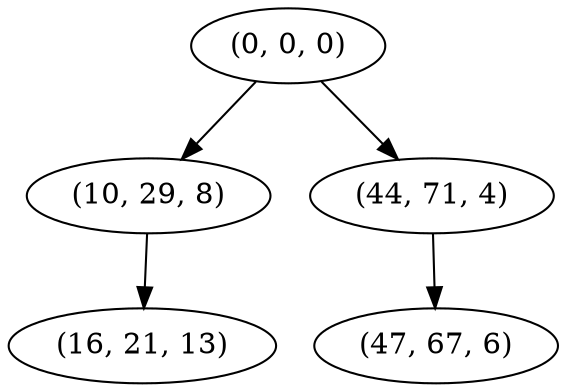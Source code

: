 digraph tree {
    "(0, 0, 0)";
    "(10, 29, 8)";
    "(16, 21, 13)";
    "(44, 71, 4)";
    "(47, 67, 6)";
    "(0, 0, 0)" -> "(10, 29, 8)";
    "(0, 0, 0)" -> "(44, 71, 4)";
    "(10, 29, 8)" -> "(16, 21, 13)";
    "(44, 71, 4)" -> "(47, 67, 6)";
}
